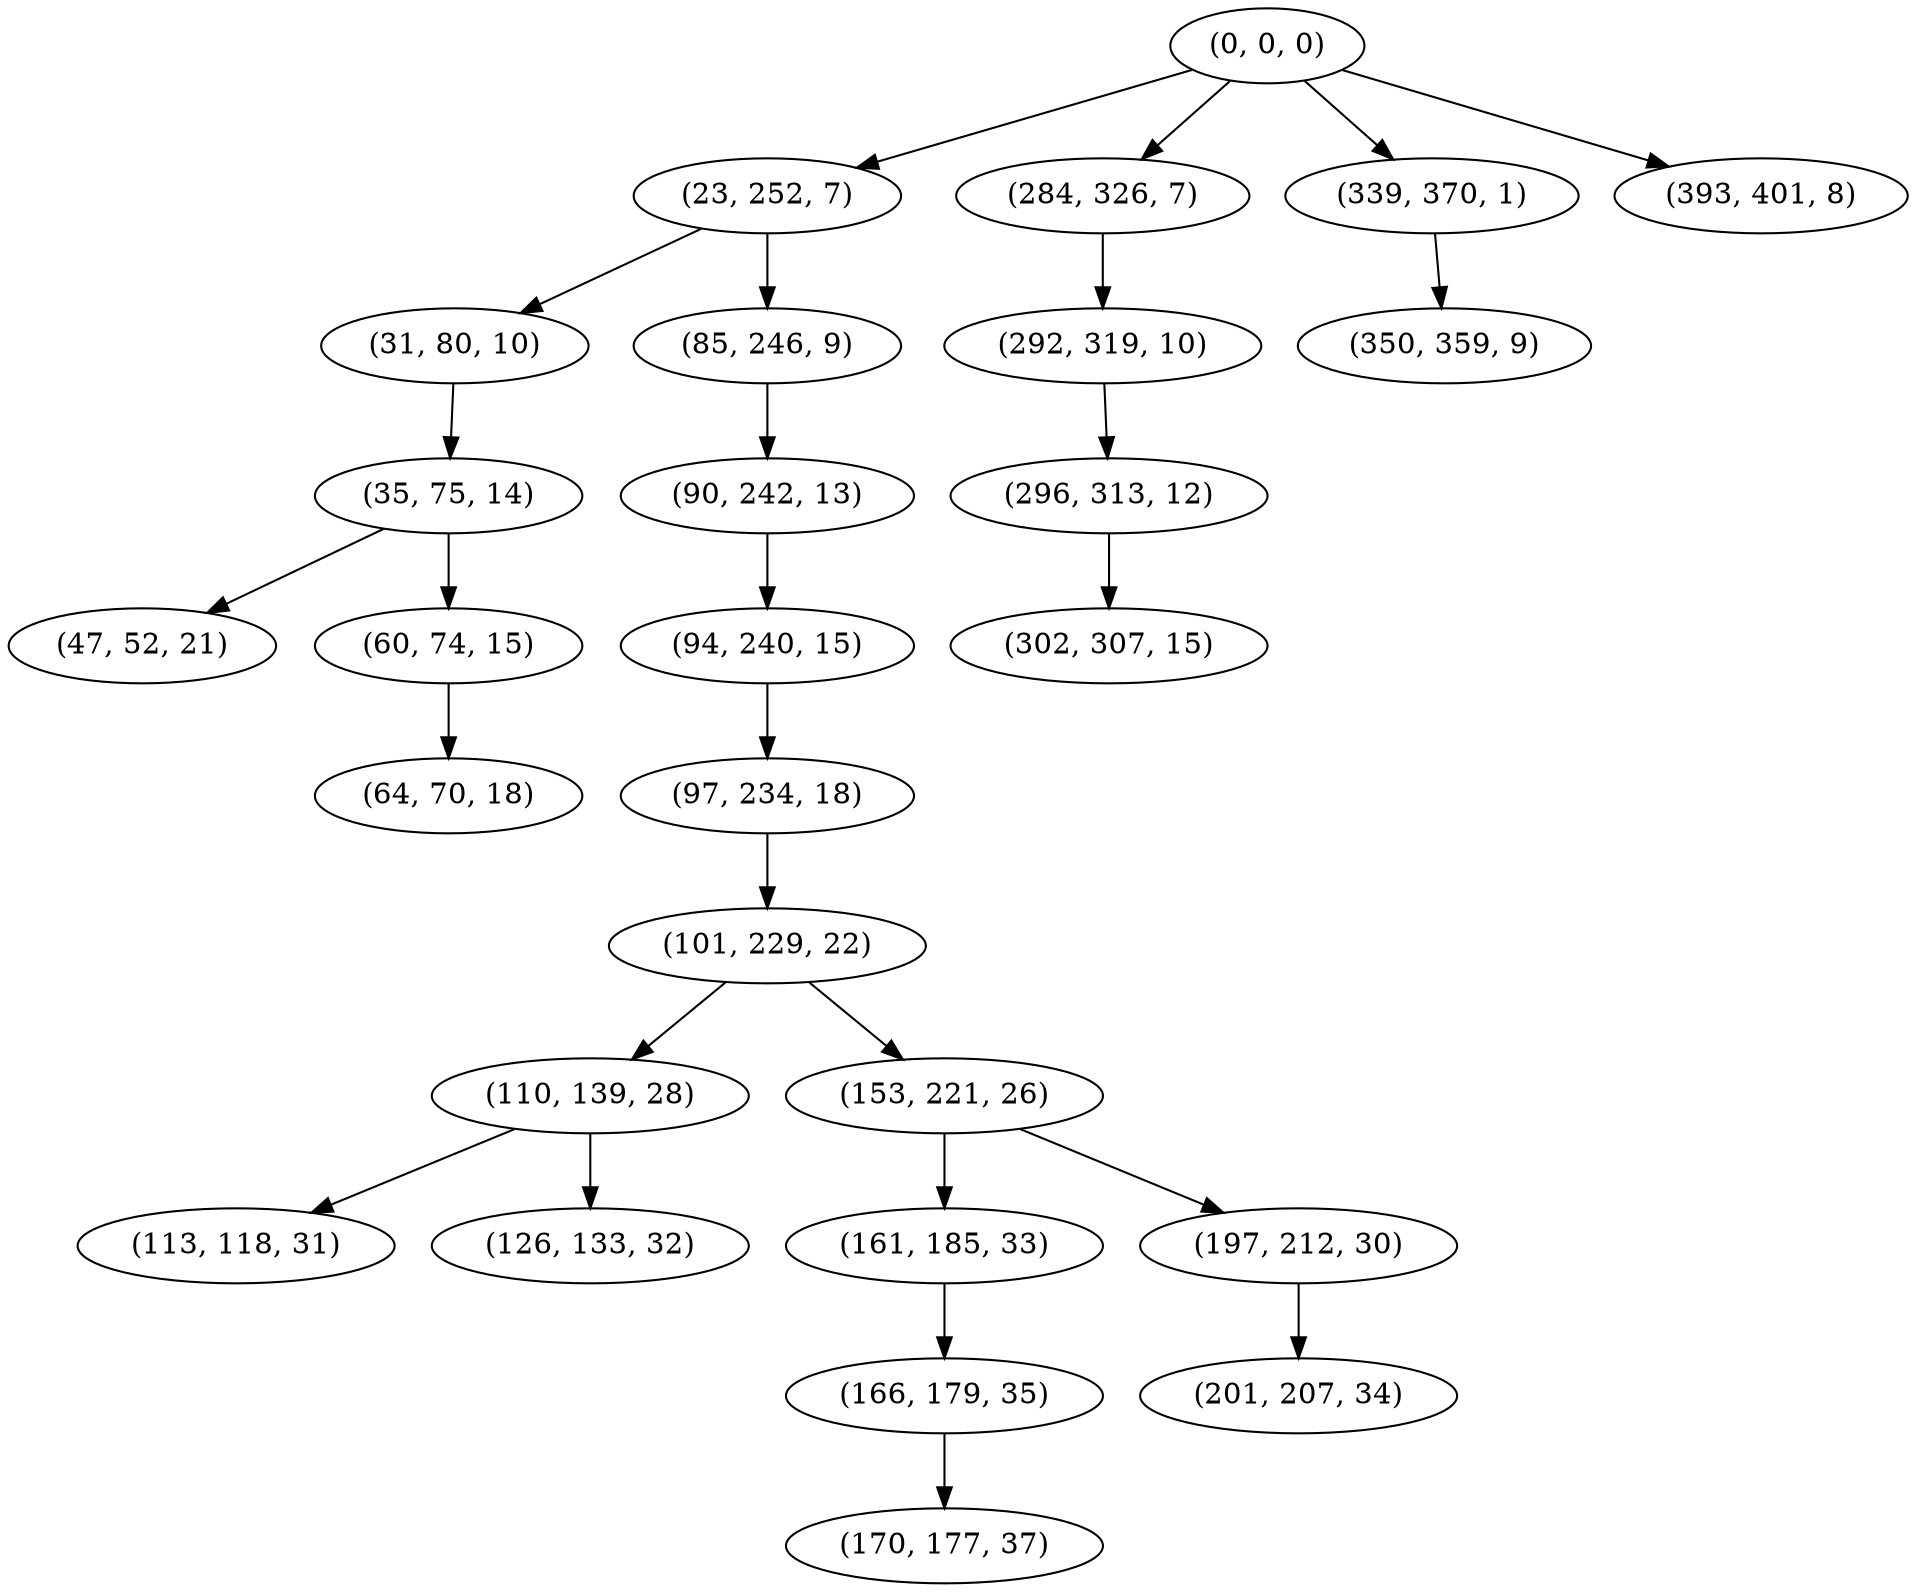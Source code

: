 digraph tree {
    "(0, 0, 0)";
    "(23, 252, 7)";
    "(31, 80, 10)";
    "(35, 75, 14)";
    "(47, 52, 21)";
    "(60, 74, 15)";
    "(64, 70, 18)";
    "(85, 246, 9)";
    "(90, 242, 13)";
    "(94, 240, 15)";
    "(97, 234, 18)";
    "(101, 229, 22)";
    "(110, 139, 28)";
    "(113, 118, 31)";
    "(126, 133, 32)";
    "(153, 221, 26)";
    "(161, 185, 33)";
    "(166, 179, 35)";
    "(170, 177, 37)";
    "(197, 212, 30)";
    "(201, 207, 34)";
    "(284, 326, 7)";
    "(292, 319, 10)";
    "(296, 313, 12)";
    "(302, 307, 15)";
    "(339, 370, 1)";
    "(350, 359, 9)";
    "(393, 401, 8)";
    "(0, 0, 0)" -> "(23, 252, 7)";
    "(0, 0, 0)" -> "(284, 326, 7)";
    "(0, 0, 0)" -> "(339, 370, 1)";
    "(0, 0, 0)" -> "(393, 401, 8)";
    "(23, 252, 7)" -> "(31, 80, 10)";
    "(23, 252, 7)" -> "(85, 246, 9)";
    "(31, 80, 10)" -> "(35, 75, 14)";
    "(35, 75, 14)" -> "(47, 52, 21)";
    "(35, 75, 14)" -> "(60, 74, 15)";
    "(60, 74, 15)" -> "(64, 70, 18)";
    "(85, 246, 9)" -> "(90, 242, 13)";
    "(90, 242, 13)" -> "(94, 240, 15)";
    "(94, 240, 15)" -> "(97, 234, 18)";
    "(97, 234, 18)" -> "(101, 229, 22)";
    "(101, 229, 22)" -> "(110, 139, 28)";
    "(101, 229, 22)" -> "(153, 221, 26)";
    "(110, 139, 28)" -> "(113, 118, 31)";
    "(110, 139, 28)" -> "(126, 133, 32)";
    "(153, 221, 26)" -> "(161, 185, 33)";
    "(153, 221, 26)" -> "(197, 212, 30)";
    "(161, 185, 33)" -> "(166, 179, 35)";
    "(166, 179, 35)" -> "(170, 177, 37)";
    "(197, 212, 30)" -> "(201, 207, 34)";
    "(284, 326, 7)" -> "(292, 319, 10)";
    "(292, 319, 10)" -> "(296, 313, 12)";
    "(296, 313, 12)" -> "(302, 307, 15)";
    "(339, 370, 1)" -> "(350, 359, 9)";
}
